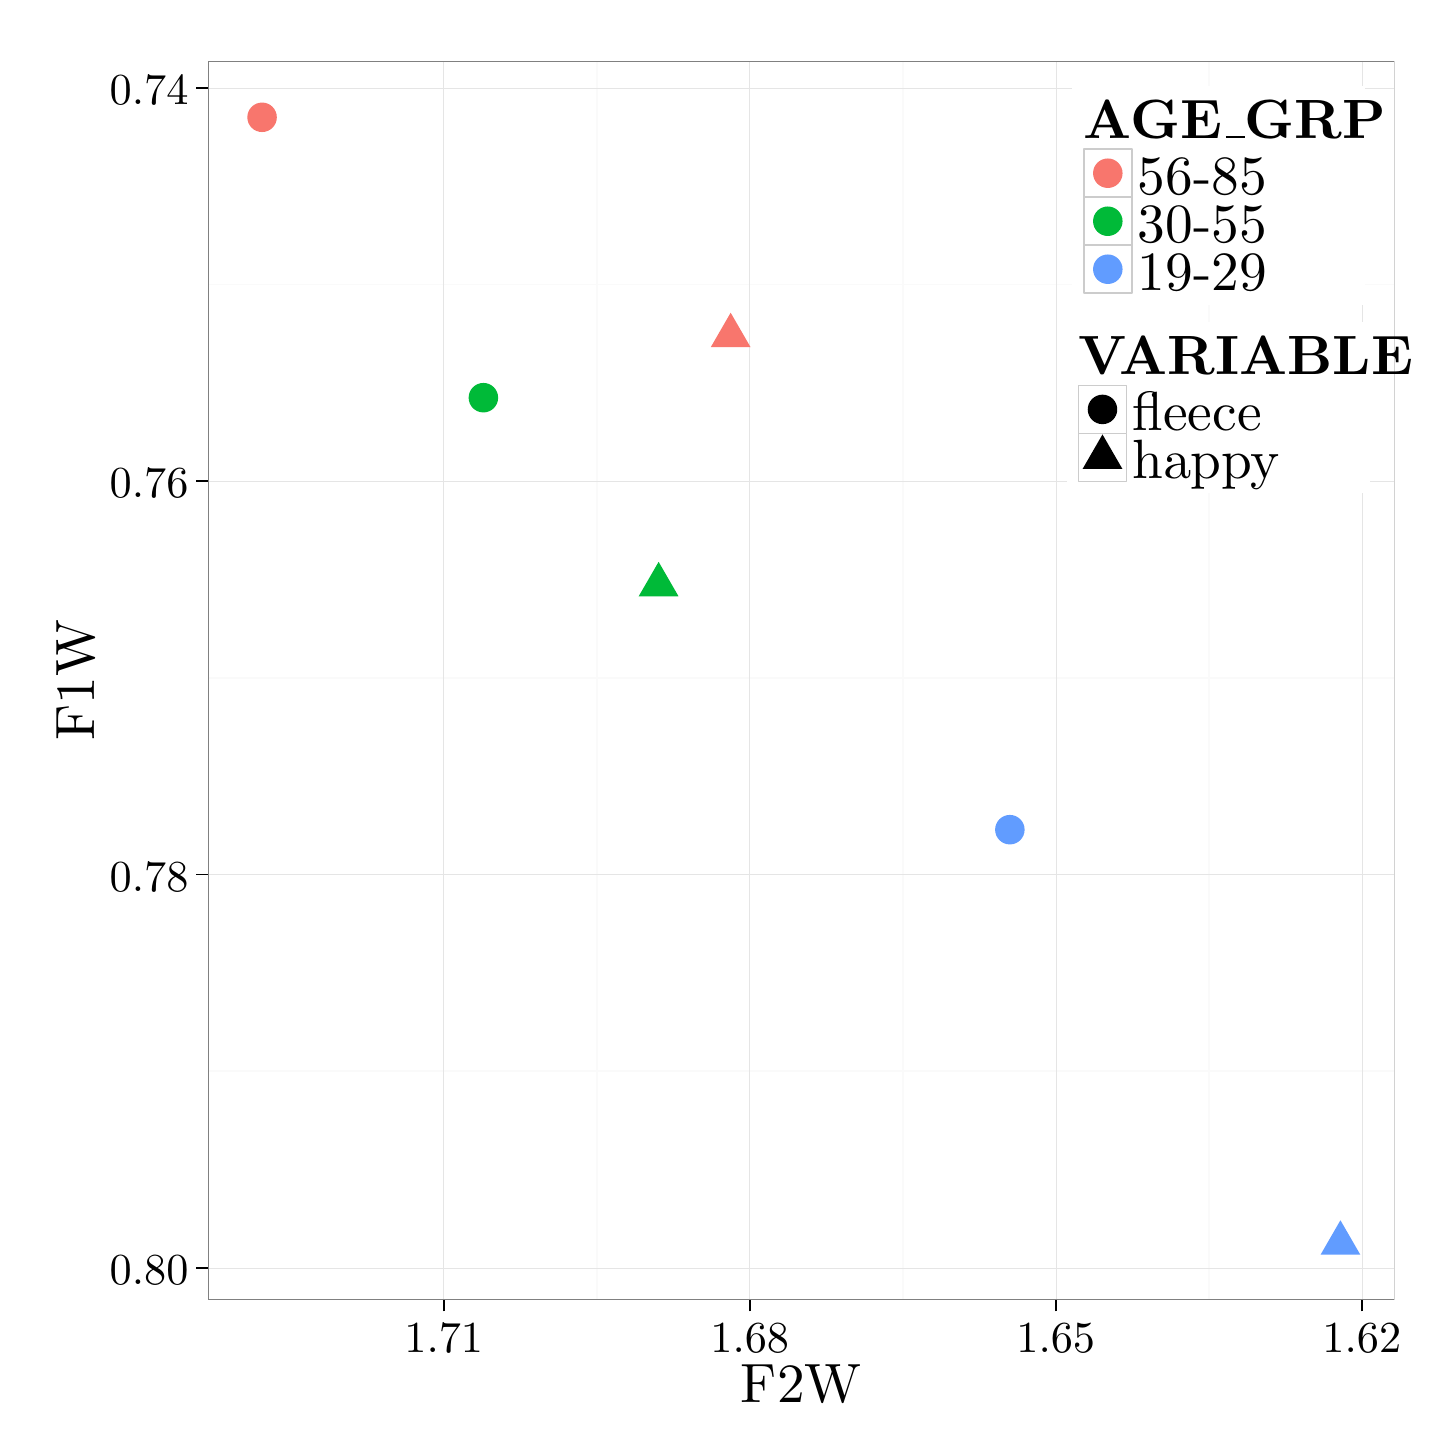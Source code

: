 % Created by tikzDevice version 0.8.1 on 2016-02-09 02:14:20
% !TEX encoding = UTF-8 Unicode
\begin{tikzpicture}[x=1pt,y=1pt]
\definecolor{fillColor}{RGB}{255,255,255}
\path[use as bounding box,fill=fillColor,fill opacity=0.00] (0,0) rectangle (505.89,505.89);
\begin{scope}
\path[clip] (  0.00,  0.00) rectangle (505.89,505.89);
\definecolor{drawColor}{RGB}{255,255,255}
\definecolor{fillColor}{RGB}{255,255,255}

\path[draw=drawColor,line width= 0.6pt,line join=round,line cap=round,fill=fillColor] (  0.00, -0.00) rectangle (505.89,505.89);
\end{scope}
\begin{scope}
\path[clip] ( 65.21, 46.31) rectangle (493.85,493.84);
\definecolor{fillColor}{RGB}{255,255,255}

\path[fill=fillColor] ( 65.21, 46.31) rectangle (493.85,493.84);
\definecolor{drawColor}{gray}{0.98}

\path[draw=drawColor,line width= 0.6pt,line join=round] ( 65.21,413.09) --
	(493.85,413.09);

\path[draw=drawColor,line width= 0.6pt,line join=round] ( 65.21,270.94) --
	(493.85,270.94);

\path[draw=drawColor,line width= 0.6pt,line join=round] ( 65.21,128.78) --
	(493.85,128.78);

\path[draw=drawColor,line width= 0.6pt,line join=round] (426.79, 46.31) --
	(426.79,493.84);

\path[draw=drawColor,line width= 0.6pt,line join=round] (316.21, 46.31) --
	(316.21,493.84);

\path[draw=drawColor,line width= 0.6pt,line join=round] (205.63, 46.31) --
	(205.63,493.84);
\definecolor{drawColor}{gray}{0.90}

\path[draw=drawColor,line width= 0.2pt,line join=round] ( 65.21,484.16) --
	(493.85,484.16);

\path[draw=drawColor,line width= 0.2pt,line join=round] ( 65.21,342.01) --
	(493.85,342.01);

\path[draw=drawColor,line width= 0.2pt,line join=round] ( 65.21,199.86) --
	(493.85,199.86);

\path[draw=drawColor,line width= 0.2pt,line join=round] ( 65.21, 57.71) --
	(493.85, 57.71);

\path[draw=drawColor,line width= 0.2pt,line join=round] (482.08, 46.31) --
	(482.08,493.84);

\path[draw=drawColor,line width= 0.2pt,line join=round] (371.50, 46.31) --
	(371.50,493.84);

\path[draw=drawColor,line width= 0.2pt,line join=round] (260.92, 46.31) --
	(260.92,493.84);

\path[draw=drawColor,line width= 0.2pt,line join=round] (150.34, 46.31) --
	(150.34,493.84);
\definecolor{fillColor}{RGB}{248,118,109}

\path[fill=fillColor] (254.02,402.88) --
	(261.21,390.44) --
	(246.84,390.44) --
	cycle;

\path[fill=fillColor] ( 84.70,473.50) circle (  5.33);
\definecolor{fillColor}{RGB}{0,186,56}

\path[fill=fillColor] (227.99,312.87) --
	(235.17,300.43) --
	(220.80,300.43) --
	cycle;

\path[fill=fillColor] (164.67,372.18) circle (  5.33);
\definecolor{fillColor}{RGB}{97,156,255}

\path[fill=fillColor] (474.36, 74.95) --
	(481.55, 62.50) --
	(467.18, 62.50) --
	cycle;

\path[fill=fillColor] (354.91,216.08) circle (  5.33);
\definecolor{drawColor}{gray}{0.50}

\path[draw=drawColor,line width= 0.6pt,line join=round,line cap=round] ( 65.21, 46.31) rectangle (493.85,493.84);
\end{scope}
\begin{scope}
\path[clip] (  0.00,  0.00) rectangle (505.89,505.89);
\definecolor{drawColor}{RGB}{0,0,0}

\node[text=drawColor,anchor=base east,inner sep=0pt, outer sep=0pt, scale=  1.60] at ( 58.10,478.13) {0.74};

\node[text=drawColor,anchor=base east,inner sep=0pt, outer sep=0pt, scale=  1.60] at ( 58.10,335.98) {0.76};

\node[text=drawColor,anchor=base east,inner sep=0pt, outer sep=0pt, scale=  1.60] at ( 58.10,193.83) {0.78};

\node[text=drawColor,anchor=base east,inner sep=0pt, outer sep=0pt, scale=  1.60] at ( 58.10, 51.67) {0.80};
\end{scope}
\begin{scope}
\path[clip] (  0.00,  0.00) rectangle (505.89,505.89);
\definecolor{drawColor}{RGB}{0,0,0}

\path[draw=drawColor,line width= 0.6pt,line join=round] ( 60.95,484.16) --
	( 65.21,484.16);

\path[draw=drawColor,line width= 0.6pt,line join=round] ( 60.95,342.01) --
	( 65.21,342.01);

\path[draw=drawColor,line width= 0.6pt,line join=round] ( 60.95,199.86) --
	( 65.21,199.86);

\path[draw=drawColor,line width= 0.6pt,line join=round] ( 60.95, 57.71) --
	( 65.21, 57.71);
\end{scope}
\begin{scope}
\path[clip] (  0.00,  0.00) rectangle (505.89,505.89);
\definecolor{drawColor}{RGB}{0,0,0}

\path[draw=drawColor,line width= 0.6pt,line join=round] (482.08, 42.04) --
	(482.08, 46.31);

\path[draw=drawColor,line width= 0.6pt,line join=round] (371.50, 42.04) --
	(371.50, 46.31);

\path[draw=drawColor,line width= 0.6pt,line join=round] (260.92, 42.04) --
	(260.92, 46.31);

\path[draw=drawColor,line width= 0.6pt,line join=round] (150.34, 42.04) --
	(150.34, 46.31);
\end{scope}
\begin{scope}
\path[clip] (  0.00,  0.00) rectangle (505.89,505.89);
\definecolor{drawColor}{RGB}{0,0,0}

\node[text=drawColor,anchor=base,inner sep=0pt, outer sep=0pt, scale=  1.60] at (482.08, 27.13) {1.62};

\node[text=drawColor,anchor=base,inner sep=0pt, outer sep=0pt, scale=  1.60] at (371.50, 27.13) {1.65};

\node[text=drawColor,anchor=base,inner sep=0pt, outer sep=0pt, scale=  1.60] at (260.92, 27.13) {1.68};

\node[text=drawColor,anchor=base,inner sep=0pt, outer sep=0pt, scale=  1.60] at (150.34, 27.13) {1.71};
\end{scope}
\begin{scope}
\path[clip] (  0.00,  0.00) rectangle (505.89,505.89);
\definecolor{drawColor}{RGB}{0,0,0}

\node[text=drawColor,anchor=base,inner sep=0pt, outer sep=0pt, scale=  2.00] at (279.53,  9.03) {F2W};
\end{scope}
\begin{scope}
\path[clip] (  0.00,  0.00) rectangle (505.89,505.89);
\definecolor{drawColor}{RGB}{0,0,0}

\node[text=drawColor,rotate= 90.00,anchor=base,inner sep=0pt, outer sep=0pt, scale=  2.00] at ( 24.12,270.08) {F1W};
\end{scope}
\begin{scope}
\path[clip] (  0.00,  0.00) rectangle (505.89,505.89);
\definecolor{fillColor}{RGB}{255,255,255}

\path[fill=fillColor] (377.36,405.66) rectangle (483.06,484.98);
\end{scope}
\begin{scope}
\path[clip] (  0.00,  0.00) rectangle (505.89,505.89);
\definecolor{drawColor}{RGB}{0,0,0}

\node[text=drawColor,anchor=base west,inner sep=0pt, outer sep=0pt, scale=  2.00] at (381.63,465.96) {\bfseries AGE{\_{}}GRP};
\end{scope}
\begin{scope}
\path[clip] (  0.00,  0.00) rectangle (505.89,505.89);
\definecolor{drawColor}{gray}{0.80}
\definecolor{fillColor}{RGB}{255,255,255}

\path[draw=drawColor,line width= 0.6pt,line join=round,line cap=round,fill=fillColor] (381.63,444.61) rectangle (398.97,461.96);
\end{scope}
\begin{scope}
\path[clip] (  0.00,  0.00) rectangle (505.89,505.89);
\definecolor{fillColor}{RGB}{248,118,109}

\path[fill=fillColor] (390.30,453.29) circle (  5.33);
\end{scope}
\begin{scope}
\path[clip] (  0.00,  0.00) rectangle (505.89,505.89);
\definecolor{drawColor}{gray}{0.80}
\definecolor{fillColor}{RGB}{255,255,255}

\path[draw=drawColor,line width= 0.6pt,line join=round,line cap=round,fill=fillColor] (381.63,427.27) rectangle (398.97,444.61);
\end{scope}
\begin{scope}
\path[clip] (  0.00,  0.00) rectangle (505.89,505.89);
\definecolor{fillColor}{RGB}{0,186,56}

\path[fill=fillColor] (390.30,435.94) circle (  5.33);
\end{scope}
\begin{scope}
\path[clip] (  0.00,  0.00) rectangle (505.89,505.89);
\definecolor{drawColor}{gray}{0.80}
\definecolor{fillColor}{RGB}{255,255,255}

\path[draw=drawColor,line width= 0.6pt,line join=round,line cap=round,fill=fillColor] (381.63,409.92) rectangle (398.97,427.27);
\end{scope}
\begin{scope}
\path[clip] (  0.00,  0.00) rectangle (505.89,505.89);
\definecolor{fillColor}{RGB}{97,156,255}

\path[fill=fillColor] (390.30,418.60) circle (  5.33);
\end{scope}
\begin{scope}
\path[clip] (  0.00,  0.00) rectangle (505.89,505.89);
\definecolor{drawColor}{RGB}{0,0,0}

\node[text=drawColor,anchor=base west,inner sep=0pt, outer sep=0pt, scale=  2.00] at (401.14,445.75) {56-85};
\end{scope}
\begin{scope}
\path[clip] (  0.00,  0.00) rectangle (505.89,505.89);
\definecolor{drawColor}{RGB}{0,0,0}

\node[text=drawColor,anchor=base west,inner sep=0pt, outer sep=0pt, scale=  2.00] at (401.14,428.40) {30-55};
\end{scope}
\begin{scope}
\path[clip] (  0.00,  0.00) rectangle (505.89,505.89);
\definecolor{drawColor}{RGB}{0,0,0}

\node[text=drawColor,anchor=base west,inner sep=0pt, outer sep=0pt, scale=  2.00] at (401.14,411.06) {19-29};
\end{scope}
\begin{scope}
\path[clip] (  0.00,  0.00) rectangle (505.89,505.89);
\definecolor{fillColor}{RGB}{255,255,255}

\path[fill=fillColor] (375.44,337.66) rectangle (484.98,399.63);
\end{scope}
\begin{scope}
\path[clip] (  0.00,  0.00) rectangle (505.89,505.89);
\definecolor{drawColor}{RGB}{0,0,0}

\node[text=drawColor,anchor=base west,inner sep=0pt, outer sep=0pt, scale=  2.00] at (379.71,380.62) {\bfseries VARIABLE};
\end{scope}
\begin{scope}
\path[clip] (  0.00,  0.00) rectangle (505.89,505.89);
\definecolor{drawColor}{gray}{0.80}
\definecolor{fillColor}{RGB}{255,255,255}

\path[draw=drawColor,line width= 0.6pt,line join=round,line cap=round,fill=fillColor] (379.71,359.27) rectangle (397.06,376.62);
\end{scope}
\begin{scope}
\path[clip] (  0.00,  0.00) rectangle (505.89,505.89);
\definecolor{fillColor}{RGB}{0,0,0}

\path[fill=fillColor] (388.38,367.94) circle (  5.33);
\end{scope}
\begin{scope}
\path[clip] (  0.00,  0.00) rectangle (505.89,505.89);
\definecolor{drawColor}{gray}{0.80}
\definecolor{fillColor}{RGB}{255,255,255}

\path[draw=drawColor,line width= 0.6pt,line join=round,line cap=round,fill=fillColor] (379.71,341.93) rectangle (397.06,359.27);
\end{scope}
\begin{scope}
\path[clip] (  0.00,  0.00) rectangle (505.89,505.89);
\definecolor{fillColor}{RGB}{0,0,0}

\path[fill=fillColor] (388.38,358.90) --
	(395.57,346.45) --
	(381.20,346.45) --
	cycle;
\end{scope}
\begin{scope}
\path[clip] (  0.00,  0.00) rectangle (505.89,505.89);
\definecolor{drawColor}{RGB}{0,0,0}

\node[text=drawColor,anchor=base west,inner sep=0pt, outer sep=0pt, scale=  2.00] at (399.22,360.40) {fleece};
\end{scope}
\begin{scope}
\path[clip] (  0.00,  0.00) rectangle (505.89,505.89);
\definecolor{drawColor}{RGB}{0,0,0}

\node[text=drawColor,anchor=base west,inner sep=0pt, outer sep=0pt, scale=  2.00] at (399.22,343.06) {happy};
\end{scope}
\end{tikzpicture}
